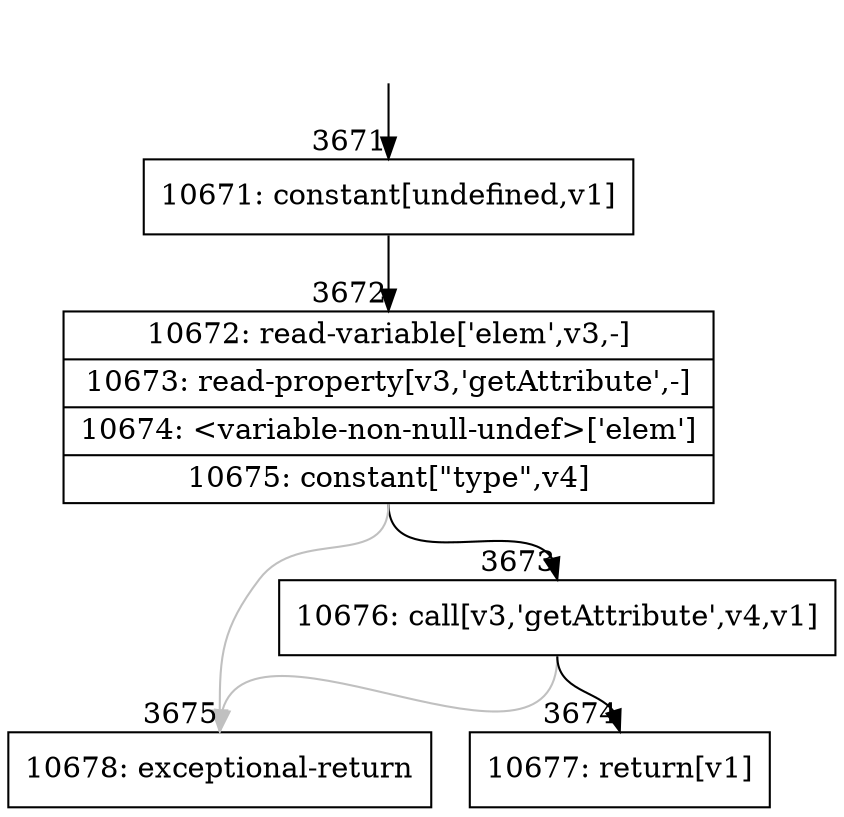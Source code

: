 digraph {
rankdir="TD"
BB_entry240[shape=none,label=""];
BB_entry240 -> BB3671 [tailport=s, headport=n, headlabel="    3671"]
BB3671 [shape=record label="{10671: constant[undefined,v1]}" ] 
BB3671 -> BB3672 [tailport=s, headport=n, headlabel="      3672"]
BB3672 [shape=record label="{10672: read-variable['elem',v3,-]|10673: read-property[v3,'getAttribute',-]|10674: \<variable-non-null-undef\>['elem']|10675: constant[\"type\",v4]}" ] 
BB3672 -> BB3673 [tailport=s, headport=n, headlabel="      3673"]
BB3672 -> BB3675 [tailport=s, headport=n, color=gray, headlabel="      3675"]
BB3673 [shape=record label="{10676: call[v3,'getAttribute',v4,v1]}" ] 
BB3673 -> BB3674 [tailport=s, headport=n, headlabel="      3674"]
BB3673 -> BB3675 [tailport=s, headport=n, color=gray]
BB3674 [shape=record label="{10677: return[v1]}" ] 
BB3675 [shape=record label="{10678: exceptional-return}" ] 
}
